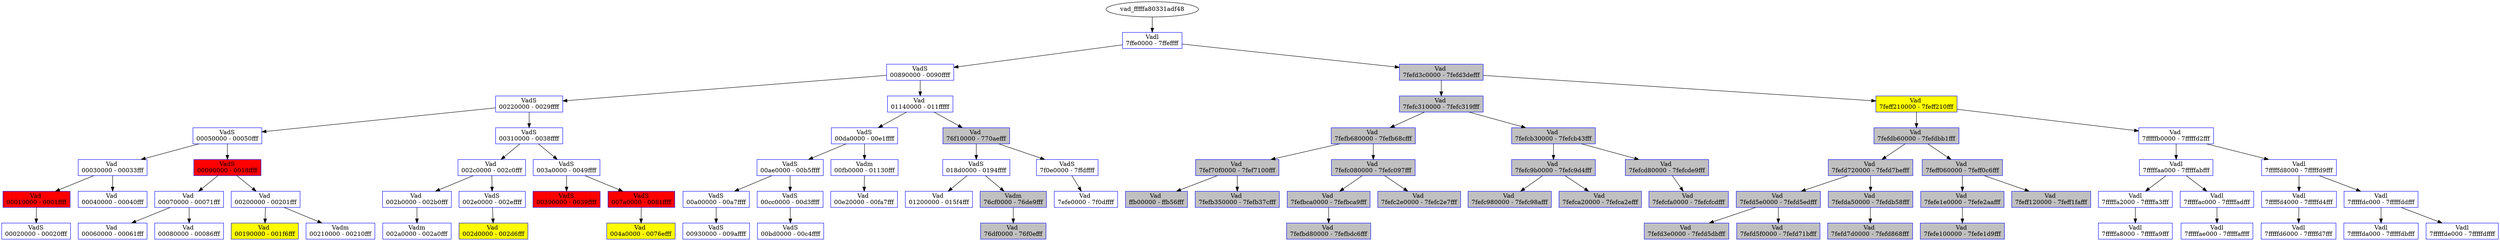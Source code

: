 /* Pid:    544 */
digraph processtree {
graph [rankdir = "TB"];
vad_fffffa80331adf48 -> vad_fffffa80331ad990
vad_fffffa80331ad990 [label = "{ Vadl\n7ffe0000 - 7ffeffff }"shape = "record" color = "blue" style = "filled" fillcolor = "white"];
vad_fffffa80331ad990 -> vad_fffffa8033296410
vad_fffffa8033296410 [label = "{ VadS\n00890000 - 0090ffff }"shape = "record" color = "blue" style = "filled" fillcolor = "white"];
vad_fffffa8033296410 -> vad_fffffa80331a0d10
vad_fffffa80331a0d10 [label = "{ VadS\n00220000 - 0029ffff }"shape = "record" color = "blue" style = "filled" fillcolor = "white"];
vad_fffffa80331a0d10 -> vad_fffffa803319d5a0
vad_fffffa803319d5a0 [label = "{ VadS\n00050000 - 00050fff }"shape = "record" color = "blue" style = "filled" fillcolor = "white"];
vad_fffffa803319d5a0 -> vad_fffffa80331a6320
vad_fffffa80331a6320 [label = "{ Vad \n00030000 - 00033fff }"shape = "record" color = "blue" style = "filled" fillcolor = "white"];
vad_fffffa80331a6320 -> vad_fffffa80331d09f0
vad_fffffa80331d09f0 [label = "{ Vad \n00010000 - 0001ffff }"shape = "record" color = "blue" style = "filled" fillcolor = "red"];
vad_fffffa80331d09f0 -> vad_fffffa80332a7520
vad_fffffa80332a7520 [label = "{ VadS\n00020000 - 00020fff }"shape = "record" color = "blue" style = "filled" fillcolor = "white"];
vad_fffffa80331a6320 -> vad_fffffa80331a6440
vad_fffffa80331a6440 [label = "{ Vad \n00040000 - 00040fff }"shape = "record" color = "blue" style = "filled" fillcolor = "white"];
vad_fffffa803319d5a0 -> vad_fffffa803283ab30
vad_fffffa803283ab30 [label = "{ VadS\n00090000 - 0018ffff }"shape = "record" color = "blue" style = "filled" fillcolor = "red"];
vad_fffffa803283ab30 -> vad_fffffa80332abd70
vad_fffffa80332abd70 [label = "{ Vad \n00070000 - 00071fff }"shape = "record" color = "blue" style = "filled" fillcolor = "white"];
vad_fffffa80332abd70 -> vad_fffffa80332a9190
vad_fffffa80332a9190 [label = "{ Vad \n00060000 - 00061fff }"shape = "record" color = "blue" style = "filled" fillcolor = "white"];
vad_fffffa80332abd70 -> vad_fffffa80332aa270
vad_fffffa80332aa270 [label = "{ Vad \n00080000 - 00086fff }"shape = "record" color = "blue" style = "filled" fillcolor = "white"];
vad_fffffa803283ab30 -> vad_fffffa80332a4b90
vad_fffffa80332a4b90 [label = "{ Vad \n00200000 - 00201fff }"shape = "record" color = "blue" style = "filled" fillcolor = "white"];
vad_fffffa80332a4b90 -> vad_fffffa80331de170
vad_fffffa80331de170 [label = "{ Vad \n00190000 - 001f6fff }"shape = "record" color = "blue" style = "filled" fillcolor = "yellow"];
vad_fffffa80332a4b90 -> vad_fffffa80332225c0
vad_fffffa80332225c0 [label = "{ Vadm\n00210000 - 00210fff }"shape = "record" color = "blue" style = "filled" fillcolor = "white"];
vad_fffffa80331a0d10 -> vad_fffffa8033211120
vad_fffffa8033211120 [label = "{ VadS\n00310000 - 0038ffff }"shape = "record" color = "blue" style = "filled" fillcolor = "white"];
vad_fffffa8033211120 -> vad_fffffa80332e3620
vad_fffffa80332e3620 [label = "{ Vad \n002c0000 - 002c0fff }"shape = "record" color = "blue" style = "filled" fillcolor = "white"];
vad_fffffa80332e3620 -> vad_fffffa80332e62d0
vad_fffffa80332e62d0 [label = "{ Vad \n002b0000 - 002b0fff }"shape = "record" color = "blue" style = "filled" fillcolor = "white"];
vad_fffffa80332e62d0 -> vad_fffffa80332d8f70
vad_fffffa80332d8f70 [label = "{ Vadm\n002a0000 - 002a0fff }"shape = "record" color = "blue" style = "filled" fillcolor = "white"];
vad_fffffa80332e3620 -> vad_fffffa80332e00d0
vad_fffffa80332e00d0 [label = "{ VadS\n002e0000 - 002effff }"shape = "record" color = "blue" style = "filled" fillcolor = "white"];
vad_fffffa80332e00d0 -> vad_fffffa80332e3360
vad_fffffa80332e3360 [label = "{ Vad \n002d0000 - 002d6fff }"shape = "record" color = "blue" style = "filled" fillcolor = "yellow"];
vad_fffffa8033211120 -> vad_fffffa80331d0cb0
vad_fffffa80331d0cb0 [label = "{ VadS\n003a0000 - 0049ffff }"shape = "record" color = "blue" style = "filled" fillcolor = "white"];
vad_fffffa80331d0cb0 -> vad_fffffa80331e2e00
vad_fffffa80331e2e00 [label = "{ VadS\n00390000 - 0039ffff }"shape = "record" color = "blue" style = "filled" fillcolor = "red"];
vad_fffffa80331d0cb0 -> vad_fffffa803328a160
vad_fffffa803328a160 [label = "{ VadS\n007a0000 - 0081ffff }"shape = "record" color = "blue" style = "filled" fillcolor = "red"];
vad_fffffa803328a160 -> vad_fffffa803322d4f0
vad_fffffa803322d4f0 [label = "{ Vad \n004a0000 - 0076efff }"shape = "record" color = "blue" style = "filled" fillcolor = "yellow"];
vad_fffffa8033296410 -> vad_fffffa80332ac580
vad_fffffa80332ac580 [label = "{ Vad \n01140000 - 011fffff }"shape = "record" color = "blue" style = "filled" fillcolor = "white"];
vad_fffffa80332ac580 -> vad_fffffa80332a3220
vad_fffffa80332a3220 [label = "{ VadS\n00da0000 - 00e1ffff }"shape = "record" color = "blue" style = "filled" fillcolor = "white"];
vad_fffffa80332a3220 -> vad_fffffa803327c5d0
vad_fffffa803327c5d0 [label = "{ VadS\n00ae0000 - 00b5ffff }"shape = "record" color = "blue" style = "filled" fillcolor = "white"];
vad_fffffa803327c5d0 -> vad_fffffa80332979f0
vad_fffffa80332979f0 [label = "{ VadS\n00a00000 - 00a7ffff }"shape = "record" color = "blue" style = "filled" fillcolor = "white"];
vad_fffffa80332979f0 -> vad_fffffa80332a3a30
vad_fffffa80332a3a30 [label = "{ VadS\n00930000 - 009affff }"shape = "record" color = "blue" style = "filled" fillcolor = "white"];
vad_fffffa803327c5d0 -> vad_fffffa803329fec0
vad_fffffa803329fec0 [label = "{ VadS\n00cc0000 - 00d3ffff }"shape = "record" color = "blue" style = "filled" fillcolor = "white"];
vad_fffffa803329fec0 -> vad_fffffa8032426230
vad_fffffa8032426230 [label = "{ VadS\n00bd0000 - 00c4ffff }"shape = "record" color = "blue" style = "filled" fillcolor = "white"];
vad_fffffa80332a3220 -> vad_fffffa80332ae530
vad_fffffa80332ae530 [label = "{ Vadm\n00fb0000 - 01130fff }"shape = "record" color = "blue" style = "filled" fillcolor = "white"];
vad_fffffa80332ae530 -> vad_fffffa80332aea10
vad_fffffa80332aea10 [label = "{ Vad \n00e20000 - 00fa7fff }"shape = "record" color = "blue" style = "filled" fillcolor = "white"];
vad_fffffa80332ac580 -> vad_fffffa80331ad870
vad_fffffa80331ad870 [label = "{ Vad \n76f10000 - 770aefff }"shape = "record" color = "blue" style = "filled" fillcolor = "gray"];
vad_fffffa80331ad870 -> vad_fffffa80338e1670
vad_fffffa80338e1670 [label = "{ VadS\n018d0000 - 0194ffff }"shape = "record" color = "blue" style = "filled" fillcolor = "white"];
vad_fffffa80338e1670 -> vad_fffffa803324ea90
vad_fffffa803324ea90 [label = "{ Vad \n01200000 - 015f4fff }"shape = "record" color = "blue" style = "filled" fillcolor = "white"];
vad_fffffa80338e1670 -> vad_fffffa8033222520
vad_fffffa8033222520 [label = "{ Vadm\n76cf0000 - 76de9fff }"shape = "record" color = "blue" style = "filled" fillcolor = "gray"];
vad_fffffa8033222520 -> vad_fffffa80331cfd00
vad_fffffa80331cfd00 [label = "{ Vad \n76df0000 - 76f0efff }"shape = "record" color = "blue" style = "filled" fillcolor = "gray"];
vad_fffffa80331ad870 -> vad_fffffa80331a6170
vad_fffffa80331a6170 [label = "{ VadS\n7f0e0000 - 7ffdffff }"shape = "record" color = "blue" style = "filled" fillcolor = "white"];
vad_fffffa80331a6170 -> vad_fffffa80331de200
vad_fffffa80331de200 [label = "{ Vad \n7efe0000 - 7f0dffff }"shape = "record" color = "blue" style = "filled" fillcolor = "white"];
vad_fffffa80331ad990 -> vad_fffffa80331d7180
vad_fffffa80331d7180 [label = "{ Vad \n7fefd3c0000 - 7fefd3defff }"shape = "record" color = "blue" style = "filled" fillcolor = "gray"];
vad_fffffa80331d7180 -> vad_fffffa80331d9b80
vad_fffffa80331d9b80 [label = "{ Vad \n7fefc310000 - 7fefc319fff }"shape = "record" color = "blue" style = "filled" fillcolor = "gray"];
vad_fffffa80331d9b80 -> vad_fffffa803329e370
vad_fffffa803329e370 [label = "{ Vad \n7fefb680000 - 7fefb68cfff }"shape = "record" color = "blue" style = "filled" fillcolor = "gray"];
vad_fffffa803329e370 -> vad_fffffa803362e150
vad_fffffa803362e150 [label = "{ Vad \n7fef70f0000 - 7fef7100fff }"shape = "record" color = "blue" style = "filled" fillcolor = "gray"];
vad_fffffa803362e150 -> vad_fffffa80331ad900
vad_fffffa80331ad900 [label = "{ Vad \nffb00000 - ffb56fff }"shape = "record" color = "blue" style = "filled" fillcolor = "gray"];
vad_fffffa803362e150 -> vad_fffffa80332aed10
vad_fffffa80332aed10 [label = "{ Vad \n7fefb350000 - 7fefb37cfff }"shape = "record" color = "blue" style = "filled" fillcolor = "gray"];
vad_fffffa803329e370 -> vad_fffffa80332e3180
vad_fffffa80332e3180 [label = "{ Vad \n7fefc080000 - 7fefc097fff }"shape = "record" color = "blue" style = "filled" fillcolor = "gray"];
vad_fffffa80332e3180 -> vad_fffffa803327cd70
vad_fffffa803327cd70 [label = "{ Vad \n7fefbca0000 - 7fefbca9fff }"shape = "record" color = "blue" style = "filled" fillcolor = "gray"];
vad_fffffa803327cd70 -> vad_fffffa80332e5520
vad_fffffa80332e5520 [label = "{ Vad \n7fefbd80000 - 7fefbdc6fff }"shape = "record" color = "blue" style = "filled" fillcolor = "gray"];
vad_fffffa80332e3180 -> vad_fffffa80331d92f0
vad_fffffa80331d92f0 [label = "{ Vad \n7fefc2e0000 - 7fefc2e7fff }"shape = "record" color = "blue" style = "filled" fillcolor = "gray"];
vad_fffffa80331d9b80 -> vad_fffffa80332a2e30
vad_fffffa80332a2e30 [label = "{ Vad \n7fefcb30000 - 7fefcb43fff }"shape = "record" color = "blue" style = "filled" fillcolor = "gray"];
vad_fffffa80332a2e30 -> vad_fffffa803329ec90
vad_fffffa803329ec90 [label = "{ Vad \n7fefc9b0000 - 7fefc9d4fff }"shape = "record" color = "blue" style = "filled" fillcolor = "gray"];
vad_fffffa803329ec90 -> vad_fffffa80332a6e60
vad_fffffa80332a6e60 [label = "{ Vad \n7fefc980000 - 7fefc98afff }"shape = "record" color = "blue" style = "filled" fillcolor = "gray"];
vad_fffffa803329ec90 -> vad_fffffa803246df80
vad_fffffa803246df80 [label = "{ Vad \n7fefca20000 - 7fefca2efff }"shape = "record" color = "blue" style = "filled" fillcolor = "gray"];
vad_fffffa80332a2e30 -> vad_fffffa80331ccf80
vad_fffffa80331ccf80 [label = "{ Vad \n7fefcd80000 - 7fefcde9fff }"shape = "record" color = "blue" style = "filled" fillcolor = "gray"];
vad_fffffa80331ccf80 -> vad_fffffa80332ac840
vad_fffffa80332ac840 [label = "{ Vad \n7fefcfa0000 - 7fefcfcdfff }"shape = "record" color = "blue" style = "filled" fillcolor = "gray"];
vad_fffffa80331d7180 -> vad_fffffa80331ad350
vad_fffffa80331ad350 [label = "{ Vad \n7feff210000 - 7feff210fff }"shape = "record" color = "blue" style = "filled" fillcolor = "yellow"];
vad_fffffa80331ad350 -> vad_fffffa8033289dc0
vad_fffffa8033289dc0 [label = "{ Vad \n7fefdb60000 - 7fefdbb1fff }"shape = "record" color = "blue" style = "filled" fillcolor = "gray"];
vad_fffffa8033289dc0 -> vad_fffffa80331d7400
vad_fffffa80331d7400 [label = "{ Vad \n7fefd720000 - 7fefd7befff }"shape = "record" color = "blue" style = "filled" fillcolor = "gray"];
vad_fffffa80331d7400 -> vad_fffffa80332aec80
vad_fffffa80332aec80 [label = "{ Vad \n7fefd5e0000 - 7fefd5edfff }"shape = "record" color = "blue" style = "filled" fillcolor = "gray"];
vad_fffffa80332aec80 -> vad_fffffa80332aee30
vad_fffffa80332aee30 [label = "{ Vad \n7fefd3e0000 - 7fefd5dbfff }"shape = "record" color = "blue" style = "filled" fillcolor = "gray"];
vad_fffffa80332aec80 -> vad_fffffa80331d8e30
vad_fffffa80331d8e30 [label = "{ Vad \n7fefd5f0000 - 7fefd71bfff }"shape = "record" color = "blue" style = "filled" fillcolor = "gray"];
vad_fffffa80331d7400 -> vad_fffffa80332aca10
vad_fffffa80332aca10 [label = "{ Vad \n7fefda50000 - 7fefdb58fff }"shape = "record" color = "blue" style = "filled" fillcolor = "gray"];
vad_fffffa80332aca10 -> vad_fffffa80332e6240
vad_fffffa80332e6240 [label = "{ Vad \n7fefd7d0000 - 7fefd868fff }"shape = "record" color = "blue" style = "filled" fillcolor = "gray"];
vad_fffffa8033289dc0 -> vad_fffffa80332aeda0
vad_fffffa80332aeda0 [label = "{ Vad \n7feff060000 - 7feff0c6fff }"shape = "record" color = "blue" style = "filled" fillcolor = "gray"];
vad_fffffa80332aeda0 -> vad_fffffa80332aeaa0
vad_fffffa80332aeaa0 [label = "{ Vad \n7fefe1e0000 - 7fefe2aafff }"shape = "record" color = "blue" style = "filled" fillcolor = "gray"];
vad_fffffa80332aeaa0 -> vad_fffffa80332e61b0
vad_fffffa80332e61b0 [label = "{ Vad \n7fefe100000 - 7fefe1d9fff }"shape = "record" color = "blue" style = "filled" fillcolor = "gray"];
vad_fffffa80332aeda0 -> vad_fffffa80332ab310
vad_fffffa80332ab310 [label = "{ Vad \n7feff120000 - 7feff1fafff }"shape = "record" color = "blue" style = "filled" fillcolor = "gray"];
vad_fffffa80331ad350 -> vad_fffffa80331ad7e0
vad_fffffa80331ad7e0 [label = "{ Vad \n7fffffb0000 - 7fffffd2fff }"shape = "record" color = "blue" style = "filled" fillcolor = "white"];
vad_fffffa80331ad7e0 -> vad_fffffa80332a3180
vad_fffffa80332a3180 [label = "{ Vadl\n7fffffaa000 - 7fffffabfff }"shape = "record" color = "blue" style = "filled" fillcolor = "white"];
vad_fffffa80332a3180 -> vad_fffffa803144cd90
vad_fffffa803144cd90 [label = "{ Vadl\n7fffffa2000 - 7fffffa3fff }"shape = "record" color = "blue" style = "filled" fillcolor = "white"];
vad_fffffa803144cd90 -> vad_fffffa8031ac92a0
vad_fffffa8031ac92a0 [label = "{ Vadl\n7fffffa8000 - 7fffffa9fff }"shape = "record" color = "blue" style = "filled" fillcolor = "white"];
vad_fffffa80332a3180 -> vad_fffffa80332a3990
vad_fffffa80332a3990 [label = "{ Vadl\n7fffffac000 - 7fffffadfff }"shape = "record" color = "blue" style = "filled" fillcolor = "white"];
vad_fffffa80332a3990 -> vad_fffffa80332a3010
vad_fffffa80332a3010 [label = "{ Vadl\n7fffffae000 - 7fffffaffff }"shape = "record" color = "blue" style = "filled" fillcolor = "white"];
vad_fffffa80331ad7e0 -> vad_fffffa803329cd50
vad_fffffa803329cd50 [label = "{ Vadl\n7fffffd8000 - 7fffffd9fff }"shape = "record" color = "blue" style = "filled" fillcolor = "white"];
vad_fffffa803329cd50 -> vad_fffffa80331ad740
vad_fffffa80331ad740 [label = "{ Vadl\n7fffffd4000 - 7fffffd4fff }"shape = "record" color = "blue" style = "filled" fillcolor = "white"];
vad_fffffa80331ad740 -> vad_fffffa80332a0c40
vad_fffffa80332a0c40 [label = "{ Vadl\n7fffffd6000 - 7fffffd7fff }"shape = "record" color = "blue" style = "filled" fillcolor = "white"];
vad_fffffa803329cd50 -> vad_fffffa80324b3d10
vad_fffffa80324b3d10 [label = "{ Vadl\n7fffffdc000 - 7fffffddfff }"shape = "record" color = "blue" style = "filled" fillcolor = "white"];
vad_fffffa80324b3d10 -> vad_fffffa80332980f0
vad_fffffa80332980f0 [label = "{ Vadl\n7fffffda000 - 7fffffdbfff }"shape = "record" color = "blue" style = "filled" fillcolor = "white"];
vad_fffffa80324b3d10 -> vad_fffffa80331a93d0
vad_fffffa80331a93d0 [label = "{ Vadl\n7fffffde000 - 7fffffdffff }"shape = "record" color = "blue" style = "filled" fillcolor = "white"];
}
